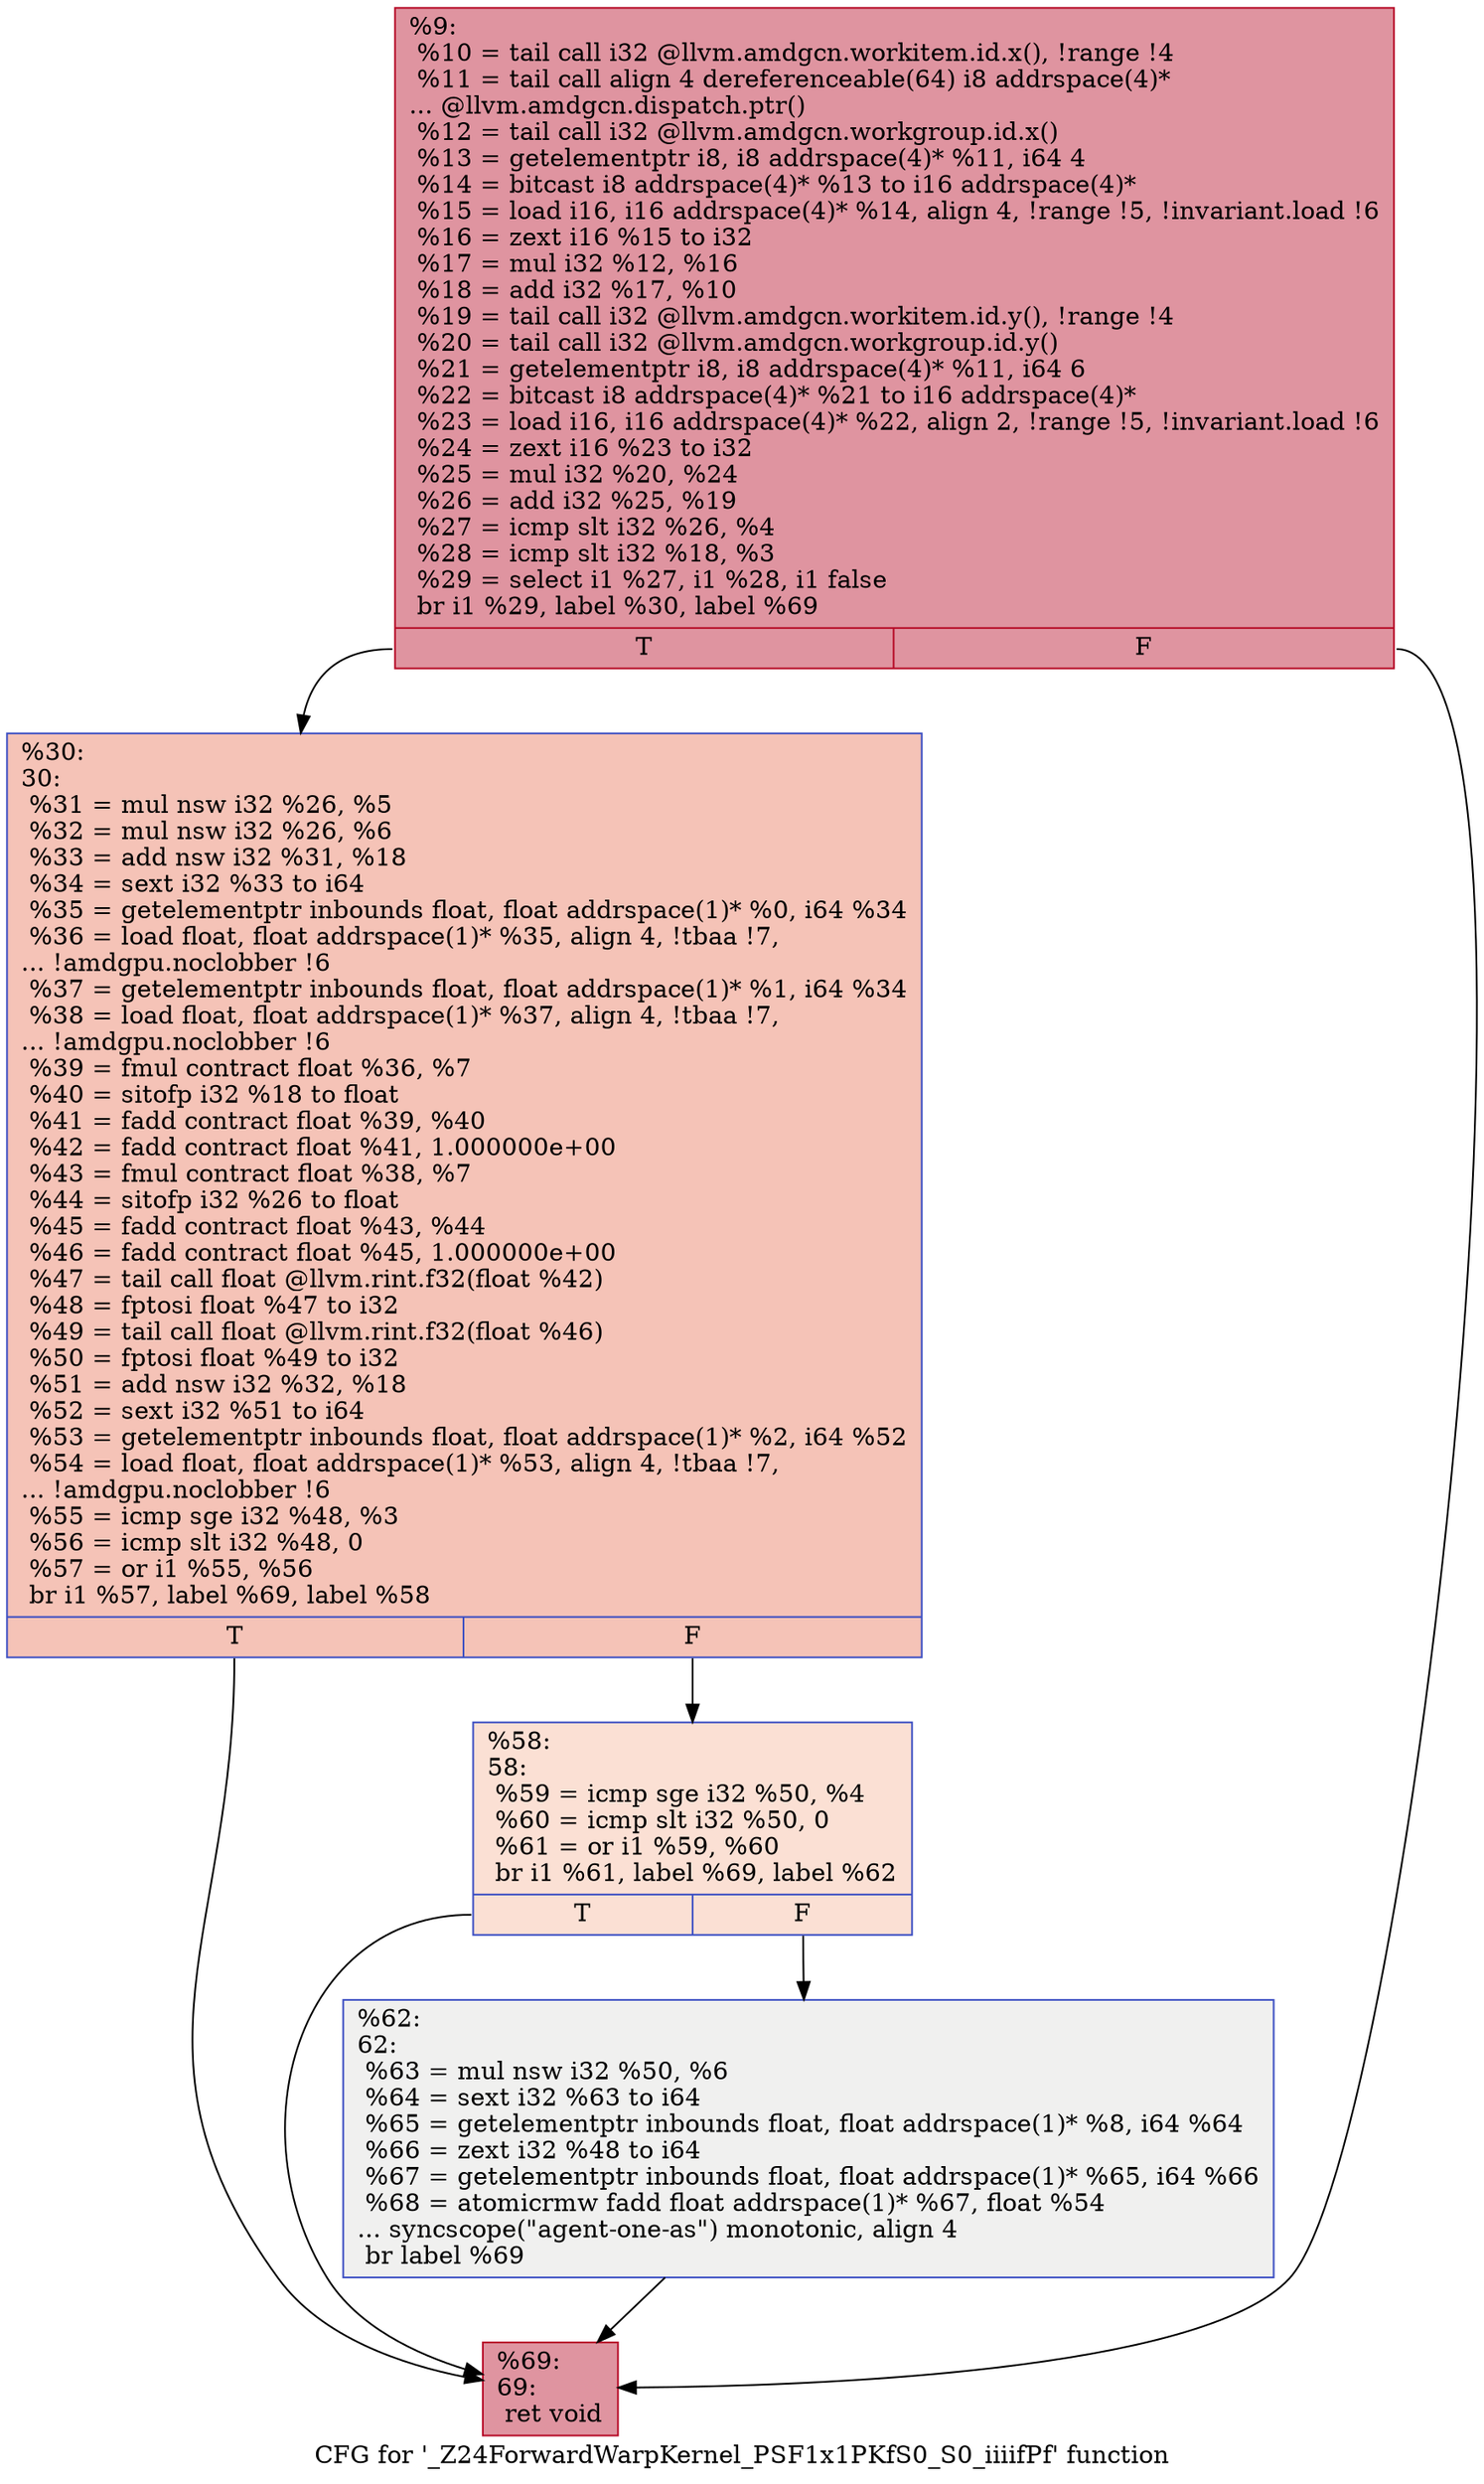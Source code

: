 digraph "CFG for '_Z24ForwardWarpKernel_PSF1x1PKfS0_S0_iiiifPf' function" {
	label="CFG for '_Z24ForwardWarpKernel_PSF1x1PKfS0_S0_iiiifPf' function";

	Node0x5e3ed80 [shape=record,color="#b70d28ff", style=filled, fillcolor="#b70d2870",label="{%9:\l  %10 = tail call i32 @llvm.amdgcn.workitem.id.x(), !range !4\l  %11 = tail call align 4 dereferenceable(64) i8 addrspace(4)*\l... @llvm.amdgcn.dispatch.ptr()\l  %12 = tail call i32 @llvm.amdgcn.workgroup.id.x()\l  %13 = getelementptr i8, i8 addrspace(4)* %11, i64 4\l  %14 = bitcast i8 addrspace(4)* %13 to i16 addrspace(4)*\l  %15 = load i16, i16 addrspace(4)* %14, align 4, !range !5, !invariant.load !6\l  %16 = zext i16 %15 to i32\l  %17 = mul i32 %12, %16\l  %18 = add i32 %17, %10\l  %19 = tail call i32 @llvm.amdgcn.workitem.id.y(), !range !4\l  %20 = tail call i32 @llvm.amdgcn.workgroup.id.y()\l  %21 = getelementptr i8, i8 addrspace(4)* %11, i64 6\l  %22 = bitcast i8 addrspace(4)* %21 to i16 addrspace(4)*\l  %23 = load i16, i16 addrspace(4)* %22, align 2, !range !5, !invariant.load !6\l  %24 = zext i16 %23 to i32\l  %25 = mul i32 %20, %24\l  %26 = add i32 %25, %19\l  %27 = icmp slt i32 %26, %4\l  %28 = icmp slt i32 %18, %3\l  %29 = select i1 %27, i1 %28, i1 false\l  br i1 %29, label %30, label %69\l|{<s0>T|<s1>F}}"];
	Node0x5e3ed80:s0 -> Node0x5e435c0;
	Node0x5e3ed80:s1 -> Node0x5e43650;
	Node0x5e435c0 [shape=record,color="#3d50c3ff", style=filled, fillcolor="#e8765c70",label="{%30:\l30:                                               \l  %31 = mul nsw i32 %26, %5\l  %32 = mul nsw i32 %26, %6\l  %33 = add nsw i32 %31, %18\l  %34 = sext i32 %33 to i64\l  %35 = getelementptr inbounds float, float addrspace(1)* %0, i64 %34\l  %36 = load float, float addrspace(1)* %35, align 4, !tbaa !7,\l... !amdgpu.noclobber !6\l  %37 = getelementptr inbounds float, float addrspace(1)* %1, i64 %34\l  %38 = load float, float addrspace(1)* %37, align 4, !tbaa !7,\l... !amdgpu.noclobber !6\l  %39 = fmul contract float %36, %7\l  %40 = sitofp i32 %18 to float\l  %41 = fadd contract float %39, %40\l  %42 = fadd contract float %41, 1.000000e+00\l  %43 = fmul contract float %38, %7\l  %44 = sitofp i32 %26 to float\l  %45 = fadd contract float %43, %44\l  %46 = fadd contract float %45, 1.000000e+00\l  %47 = tail call float @llvm.rint.f32(float %42)\l  %48 = fptosi float %47 to i32\l  %49 = tail call float @llvm.rint.f32(float %46)\l  %50 = fptosi float %49 to i32\l  %51 = add nsw i32 %32, %18\l  %52 = sext i32 %51 to i64\l  %53 = getelementptr inbounds float, float addrspace(1)* %2, i64 %52\l  %54 = load float, float addrspace(1)* %53, align 4, !tbaa !7,\l... !amdgpu.noclobber !6\l  %55 = icmp sge i32 %48, %3\l  %56 = icmp slt i32 %48, 0\l  %57 = or i1 %55, %56\l  br i1 %57, label %69, label %58\l|{<s0>T|<s1>F}}"];
	Node0x5e435c0:s0 -> Node0x5e43650;
	Node0x5e435c0:s1 -> Node0x5e45ba0;
	Node0x5e45ba0 [shape=record,color="#3d50c3ff", style=filled, fillcolor="#f7b99e70",label="{%58:\l58:                                               \l  %59 = icmp sge i32 %50, %4\l  %60 = icmp slt i32 %50, 0\l  %61 = or i1 %59, %60\l  br i1 %61, label %69, label %62\l|{<s0>T|<s1>F}}"];
	Node0x5e45ba0:s0 -> Node0x5e43650;
	Node0x5e45ba0:s1 -> Node0x5e45e90;
	Node0x5e45e90 [shape=record,color="#3d50c3ff", style=filled, fillcolor="#dedcdb70",label="{%62:\l62:                                               \l  %63 = mul nsw i32 %50, %6\l  %64 = sext i32 %63 to i64\l  %65 = getelementptr inbounds float, float addrspace(1)* %8, i64 %64\l  %66 = zext i32 %48 to i64\l  %67 = getelementptr inbounds float, float addrspace(1)* %65, i64 %66\l  %68 = atomicrmw fadd float addrspace(1)* %67, float %54\l... syncscope(\"agent-one-as\") monotonic, align 4\l  br label %69\l}"];
	Node0x5e45e90 -> Node0x5e43650;
	Node0x5e43650 [shape=record,color="#b70d28ff", style=filled, fillcolor="#b70d2870",label="{%69:\l69:                                               \l  ret void\l}"];
}
